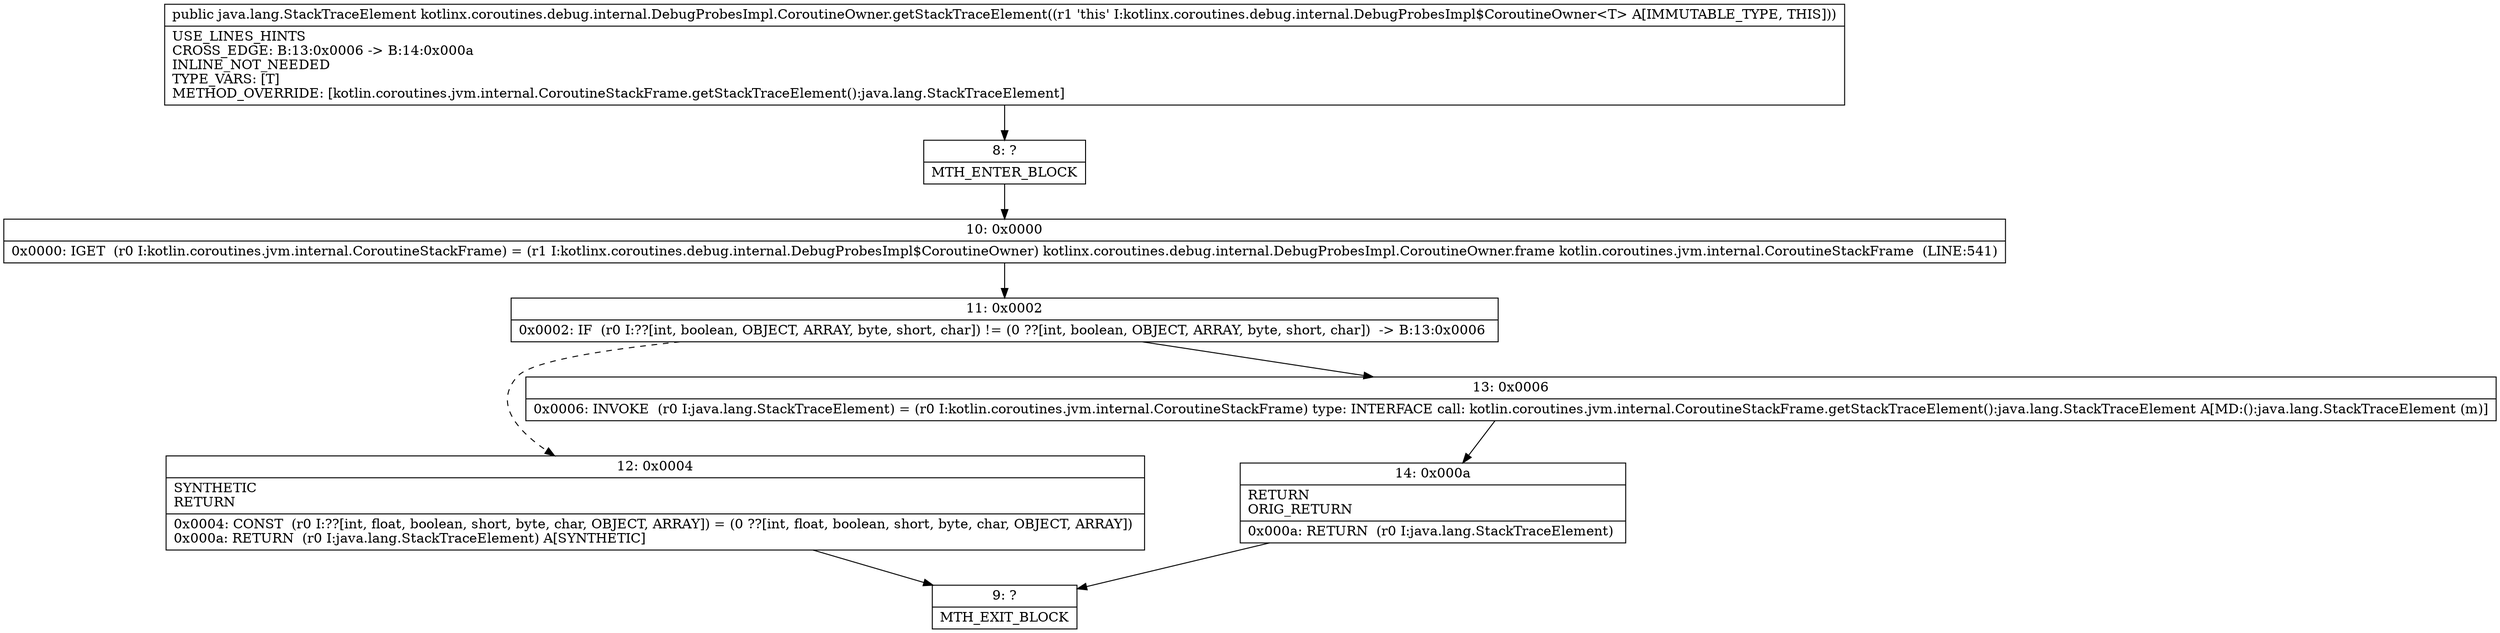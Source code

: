 digraph "CFG forkotlinx.coroutines.debug.internal.DebugProbesImpl.CoroutineOwner.getStackTraceElement()Ljava\/lang\/StackTraceElement;" {
Node_8 [shape=record,label="{8\:\ ?|MTH_ENTER_BLOCK\l}"];
Node_10 [shape=record,label="{10\:\ 0x0000|0x0000: IGET  (r0 I:kotlin.coroutines.jvm.internal.CoroutineStackFrame) = (r1 I:kotlinx.coroutines.debug.internal.DebugProbesImpl$CoroutineOwner) kotlinx.coroutines.debug.internal.DebugProbesImpl.CoroutineOwner.frame kotlin.coroutines.jvm.internal.CoroutineStackFrame  (LINE:541)\l}"];
Node_11 [shape=record,label="{11\:\ 0x0002|0x0002: IF  (r0 I:??[int, boolean, OBJECT, ARRAY, byte, short, char]) != (0 ??[int, boolean, OBJECT, ARRAY, byte, short, char])  \-\> B:13:0x0006 \l}"];
Node_12 [shape=record,label="{12\:\ 0x0004|SYNTHETIC\lRETURN\l|0x0004: CONST  (r0 I:??[int, float, boolean, short, byte, char, OBJECT, ARRAY]) = (0 ??[int, float, boolean, short, byte, char, OBJECT, ARRAY]) \l0x000a: RETURN  (r0 I:java.lang.StackTraceElement) A[SYNTHETIC]\l}"];
Node_9 [shape=record,label="{9\:\ ?|MTH_EXIT_BLOCK\l}"];
Node_13 [shape=record,label="{13\:\ 0x0006|0x0006: INVOKE  (r0 I:java.lang.StackTraceElement) = (r0 I:kotlin.coroutines.jvm.internal.CoroutineStackFrame) type: INTERFACE call: kotlin.coroutines.jvm.internal.CoroutineStackFrame.getStackTraceElement():java.lang.StackTraceElement A[MD:():java.lang.StackTraceElement (m)]\l}"];
Node_14 [shape=record,label="{14\:\ 0x000a|RETURN\lORIG_RETURN\l|0x000a: RETURN  (r0 I:java.lang.StackTraceElement) \l}"];
MethodNode[shape=record,label="{public java.lang.StackTraceElement kotlinx.coroutines.debug.internal.DebugProbesImpl.CoroutineOwner.getStackTraceElement((r1 'this' I:kotlinx.coroutines.debug.internal.DebugProbesImpl$CoroutineOwner\<T\> A[IMMUTABLE_TYPE, THIS]))  | USE_LINES_HINTS\lCROSS_EDGE: B:13:0x0006 \-\> B:14:0x000a\lINLINE_NOT_NEEDED\lTYPE_VARS: [T]\lMETHOD_OVERRIDE: [kotlin.coroutines.jvm.internal.CoroutineStackFrame.getStackTraceElement():java.lang.StackTraceElement]\l}"];
MethodNode -> Node_8;Node_8 -> Node_10;
Node_10 -> Node_11;
Node_11 -> Node_12[style=dashed];
Node_11 -> Node_13;
Node_12 -> Node_9;
Node_13 -> Node_14;
Node_14 -> Node_9;
}

